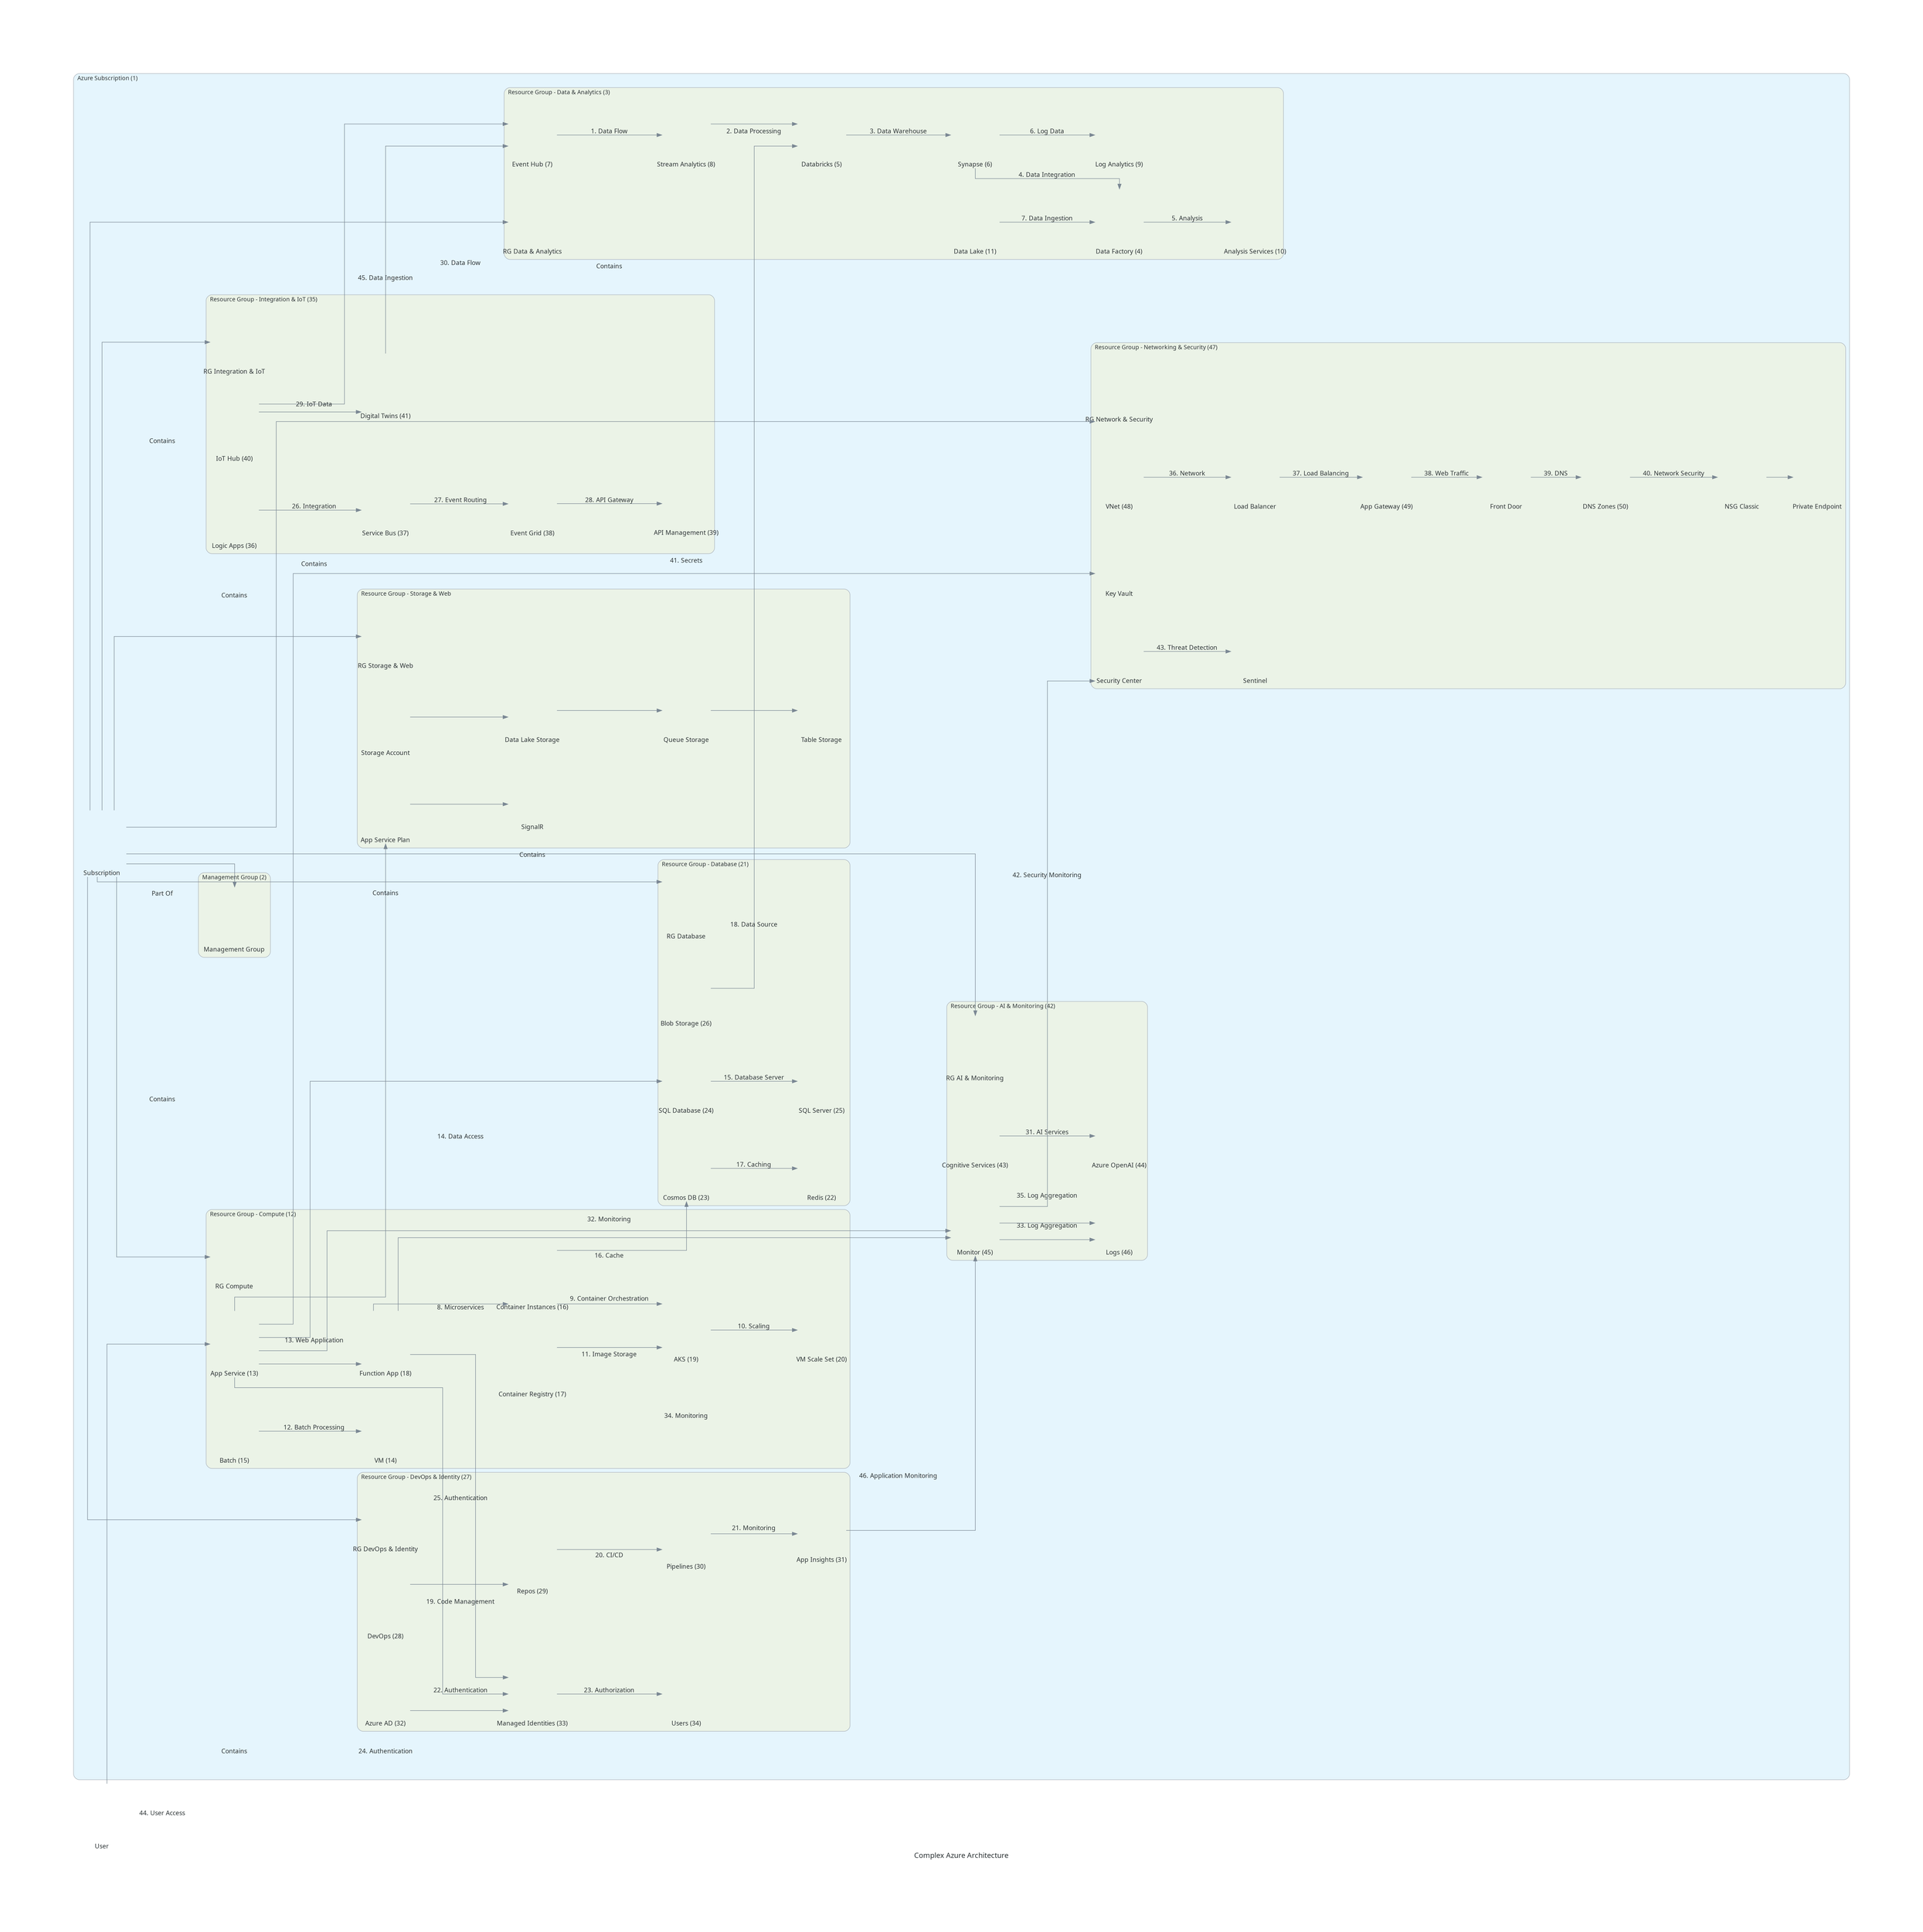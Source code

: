 digraph "Complex Azure Architecture" {
	graph [bb="0,0,3553.4,3813.9",
		fontcolor="#2D3436",
		fontname="Sans-Serif",
		fontsize=15,
		label="Complex Azure Architecture",
		lheight=0.27,
		lp="1776.7,13.75",
		lwidth=2.54,
		nodesep=0.60,
		pad=2.0,
		rankdir=LR,
		ranksep=0.75,
		splines=ortho
	];
	node [fixedsize=true,
		fontcolor="#2D3436",
		fontname="Sans-Serif",
		fontsize=13,
		height=1.4,
		imagescale=true,
		label="\N",
		labelloc=b,
		shape=box,
		style=rounded,
		width=1.4
	];
	edge [color="#7B8894"];
	subgraph "cluster_Azure Subscription (1)" {
		graph [bb="8,35.5,3545.4,3669.5",
			bgcolor="#E5F5FD",
			fontname="Sans-Serif",
			fontsize=12,
			label="Azure Subscription (1)",
			labeljust=l,
			lheight=0.22,
			lp="75.25,3657.6",
			lwidth=1.65,
			pencolor="#AEB6BE",
			rankdir=LR,
			shape=box,
			style=rounded
		];
		subgraph "cluster_Management Group (2)" {
			graph [bb="259.3,223.5,398.3,399.5",
				bgcolor="#EBF3E7",
				fontname="Sans-Serif",
				fontsize=12,
				label="Management Group (2)",
				labeljust=l,
				lheight=0.22,
				lp="328.8,387.62",
				lwidth=1.71,
				pencolor="#AEB6BE",
				rankdir=LR,
				shape=box,
				style=rounded
			];
			"5eeffd7f2e9d489698539afd286ab656"	[height=1.9,
				image="C:\Users\abhis\diagrams_env\Lib\site-packages\resources/azure/general\managementgroups.png",
				label="Management Group",
				pos="328.3,299.5",
				shape=none];
		}
		subgraph "cluster_Resource Group - Data & Analytics (3)" {
			graph [bb="850.8,43.5,2404.6,399.5",
				bgcolor="#EBF3E7",
				fontname="Sans-Serif",
				fontsize=12,
				label="Resource Group - Data & Analytics (3)",
				labeljust=l,
				lheight=0.22,
				lp="960.05,387.62",
				lwidth=2.81,
				pencolor="#AEB6BE",
				rankdir=LR,
				shape=box,
				style=rounded
			];
			"6a015b31cd8048268e634110b819281b"	[height=1.9,
				image="C:\Users\abhis\diagrams_env\Lib\site-packages\resources/azure/general\resourcegroups.png",
				label="RG Data & Analytics",
				pos="909.2,299.5",
				shape=none];
			"0bd6a5c5b1f34ac6b30264bef9ec9505"	[height=1.9,
				image="C:\Users\abhis\diagrams_env\Lib\site-packages\resources/azure/analytics\event-hubs.png",
				label="Event Hub (7)",
				pos="909.2,119.5",
				shape=none];
			"1df140cc80944f2bb24e5ca46af2c0f8"	[height=1.9,
				image="C:\Users\abhis\diagrams_env\Lib\site-packages\resources/azure/analytics\stream-analytics-jobs.png",
				label="Stream Analytics (8)",
				pos="1214,119.5",
				shape=none];
			"0bd6a5c5b1f34ac6b30264bef9ec9505" -> "1df140cc80944f2bb24e5ca46af2c0f8"	[dir=forward,
				fontcolor="#2D3436",
				fontname="Sans-Serif",
				fontsize=13,
				label="1. Data Flow",
				lp="1061.6,127.75",
				pos="e,1163.8,119.5 959.53,119.5 959.53,119.5 1152.3,119.5 1152.3,119.5"];
			"1a2ea01b66844848b2851ab3d9124cc0"	[height=1.9,
				image="C:\Users\abhis\diagrams_env\Lib\site-packages\resources/azure/analytics\databricks.png",
				label="Databricks (5)",
				pos="1484.3,119.5",
				shape=none];
			"1df140cc80944f2bb24e5ca46af2c0f8" -> "1a2ea01b66844848b2851ab3d9124cc0"	[dir=forward,
				fontcolor="#2D3436",
				fontname="Sans-Serif",
				fontsize=13,
				label="2. Data Processing",
				lp="1349.2,127.75",
				pos="e,1433.9,96.7 1264.2,96.7 1264.2,96.7 1422.4,96.7 1422.4,96.7"];
			"91307a62b503442491842aae35625b25"	[height=1.9,
				image="C:\Users\abhis\diagrams_env\Lib\site-packages\resources/azure/analytics\synapse-analytics.png",
				label="Synapse (6)",
				pos="1787.6,119.5",
				shape=none];
			"1a2ea01b66844848b2851ab3d9124cc0" -> "91307a62b503442491842aae35625b25"	[dir=forward,
				fontcolor="#2D3436",
				fontname="Sans-Serif",
				fontsize=13,
				label="3. Data Warehouse",
				lp="1636,127.75",
				pos="e,1737.4,119.5 1534.4,119.5 1534.4,119.5 1725.9,119.5 1725.9,119.5"];
			f7b45bdaa7974160b8c0826737481be1	[height=1.9,
				image="C:\Users\abhis\diagrams_env\Lib\site-packages\resources/azure/analytics\data-factories.png",
				label="Data Factory (4)",
				pos="2074.4,299.5",
				shape=none];
			"91307a62b503442491842aae35625b25" -> f7b45bdaa7974160b8c0826737481be1	[dir=forward,
				fontcolor="#2D3436",
				fontname="Sans-Serif",
				fontsize=13,
				label="4. Data Integration",
				lp="1931,217.75",
				pos="e,2074.4,231.29 1787.4,187.71 1787.4,200.27 1787.4,209.5 1787.4,209.5 1787.4,209.5 2074.4,209.5 2074.4,209.5 2074.4,209.5 2074.4,\
219.77 2074.4,219.77"];
			"641153bfa2454cb897f7d5d1f5d840f0"	[height=1.9,
				image="C:\Users\abhis\diagrams_env\Lib\site-packages\resources/azure/analytics\log-analytics-workspaces.png",
				label="Log Analytics (9)",
				pos="2074.4,119.5",
				shape=none];
			"91307a62b503442491842aae35625b25" -> "641153bfa2454cb897f7d5d1f5d840f0"	[dir=forward,
				fontcolor="#2D3436",
				fontname="Sans-Serif",
				fontsize=13,
				label="6. Log Data",
				lp="1931,127.75",
				pos="e,2024.2,119.5 1837.9,119.5 1837.9,119.5 2012.7,119.5 2012.7,119.5"];
			"24220b830b7641cca10c5394a391c20c"	[height=1.9,
				image="C:\Users\abhis\diagrams_env\Lib\site-packages\resources/azure/analytics\analysis-services.png",
				label="Analysis Services (10)",
				pos="2346.2,299.5",
				shape=none];
			f7b45bdaa7974160b8c0826737481be1 -> "24220b830b7641cca10c5394a391c20c"	[dir=forward,
				fontcolor="#2D3436",
				fontname="Sans-Serif",
				fontsize=13,
				label="5. Analysis",
				lp="2210.3,307.75",
				pos="e,2295.9,299.5 2124.6,299.5 2124.6,299.5 2284.4,299.5 2284.4,299.5"];
			b466bf0b6bdc41d09c16a7aaae88ab61	[height=1.9,
				image="C:\Users\abhis\diagrams_env\Lib\site-packages\resources/azure/database\data-lake.png",
				label="Data Lake (11)",
				pos="1787.6,299.5",
				shape=none];
			b466bf0b6bdc41d09c16a7aaae88ab61 -> f7b45bdaa7974160b8c0826737481be1	[dir=forward,
				fontcolor="#2D3436",
				fontname="Sans-Serif",
				fontsize=13,
				label="7. Data Ingestion",
				lp="1931,307.75",
				pos="e,2024.2,299.5 1837.9,299.5 1837.9,299.5 2012.7,299.5 2012.7,299.5"];
		}
		subgraph "cluster_Resource Group - Compute (12)" {
			graph [bb="269.9,2396.5,1542.7,2932.5",
				bgcolor="#EBF3E7",
				fontname="Sans-Serif",
				fontsize=12,
				label="Resource Group - Compute (12)",
				labeljust=l,
				lheight=0.22,
				lp="363.03,2920.6",
				lwidth=2.36,
				pencolor="#AEB6BE",
				rankdir=LR,
				shape=box,
				style=rounded
			];
			ccab4bc21dbb43df916ecad975999180	[height=1.9,
				image="C:\Users\abhis\diagrams_env\Lib\site-packages\resources/azure/general\resourcegroups.png",
				label="RG Compute",
				pos="328.3,2472.5",
				shape=none];
			"5e435d63ee3e40b7914177cb8aad2e73"	[height=1.9,
				image="C:\Users\abhis\diagrams_env\Lib\site-packages\resources/azure/compute\function-apps.png",
				label="Function App (18)",
				pos="623.68,2652.5",
				shape=none];
			"8ed81e6a59694cc7af0cf5d030514eff"	[height=1.9,
				image="C:\Users\abhis\diagrams_env\Lib\site-packages\resources/azure/compute\container-instances.png",
				label="Container Instances (16)",
				pos="909.2,2547.5",
				shape=none];
			"5e435d63ee3e40b7914177cb8aad2e73" -> "8ed81e6a59694cc7af0cf5d030514eff"	[dir=forward,
				fontcolor="#2D3436",
				fontname="Sans-Serif",
				fontsize=13,
				label="8. Microservices",
				lp="767.68,2608.8",
				pos="e,858.84,2600 674.06,2600 674.06,2600 847.32,2600 847.32,2600"];
			ef221b5354c74c78b23dc41d46257156	[height=1.9,
				image="C:\Users\abhis\diagrams_env\Lib\site-packages\resources/azure/compute\kubernetes-services.png",
				label="AKS (19)",
				pos="1214,2656.5",
				shape=none];
			"8ed81e6a59694cc7af0cf5d030514eff" -> ef221b5354c74c78b23dc41d46257156	[dir=forward,
				fontcolor="#2D3436",
				fontname="Sans-Serif",
				fontsize=13,
				label="9. Container Orchestration",
				lp="1061.6,2584.8",
				pos="e,1163.8,2602 959.53,2602 959.53,2602 1152.3,2602 1152.3,2602"];
			"69a2214d88d44d8b8ac9139289a5f357"	[height=1.9,
				image="C:\Users\abhis\diagrams_env\Lib\site-packages\resources/azure/compute\vm-scale-set.png",
				label="VM Scale Set (20)",
				pos="1484.3,2656.5",
				shape=none];
			ef221b5354c74c78b23dc41d46257156 -> "69a2214d88d44d8b8ac9139289a5f357"	[dir=forward,
				fontcolor="#2D3436",
				fontname="Sans-Serif",
				fontsize=13,
				label="10. Scaling",
				lp="1349.2,2664.8",
				pos="e,1433.9,2656.5 1264.2,2656.5 1264.2,2656.5 1422.4,2656.5 1422.4,2656.5"];
			ce76c3b03f454639a50007aac6dd6365	[height=1.9,
				image="C:\Users\abhis\diagrams_env\Lib\site-packages\resources/azure/compute\container-registries.png",
				label="Container Registry (17)",
				pos="909.2,2727.5",
				shape=none];
			ce76c3b03f454639a50007aac6dd6365 -> ef221b5354c74c78b23dc41d46257156	[dir=forward,
				fontcolor="#2D3436",
				fontname="Sans-Serif",
				fontsize=13,
				label="11. Image Storage",
				lp="1061.6,2706.8",
				pos="e,1163.8,2692 959.53,2692 959.53,2692 1152.3,2692 1152.3,2692"];
			"6edede6f7a554d529ee3bf806186eede"	[height=1.9,
				image="C:\Users\abhis\diagrams_env\Lib\site-packages\resources/azure/compute\batch-accounts.png",
				label="Batch (15)",
				pos="328.3,2832.5",
				shape=none];
			ab46d326373147f6ac60822c45f68681	[height=1.9,
				image="C:\Users\abhis\diagrams_env\Lib\site-packages\resources/azure/compute\automanaged-vm.png",
				label="VM (14)",
				pos="623.68,2832.5",
				shape=none];
			"6edede6f7a554d529ee3bf806186eede" -> ab46d326373147f6ac60822c45f68681	[dir=forward,
				fontcolor="#2D3436",
				fontname="Sans-Serif",
				fontsize=13,
				label="12. Batch Processing",
				lp="484.55,2840.8",
				pos="e,573.32,2832.5 378.41,2832.5 378.41,2832.5 561.81,2832.5 561.81,2832.5"];
			b037719955f54872907d1186edb80e38	[height=1.9,
				image="C:\Users\abhis\diagrams_env\Lib\site-packages\resources/azure/compute\app-services.png",
				label="App Service (13)",
				pos="328.3,2652.5",
				shape=none];
			b037719955f54872907d1186edb80e38 -> "5e435d63ee3e40b7914177cb8aad2e73"	[dir=forward,
				fontcolor="#2D3436",
				fontname="Sans-Serif",
				fontsize=13,
				label="13. Web Application",
				lp="484.55,2660.8",
				pos="e,573.32,2652.5 378.41,2652.5 378.41,2652.5 561.81,2652.5 561.81,2652.5"];
		}
		subgraph "cluster_Resource Group - Database (21)" {
			graph [bb="1155.6,1672.5,1542.7,2388.5",
				bgcolor="#EBF3E7",
				fontname="Sans-Serif",
				fontsize=12,
				label="Resource Group - Database (21)",
				labeljust=l,
				lheight=0.22,
				lp="1249.1,2376.6",
				lwidth=2.38,
				pencolor="#AEB6BE",
				rankdir=LR,
				shape=box,
				style=rounded
			];
			f15da9afc7c446b9ae5cf6e573c63983	[height=1.9,
				image="C:\Users\abhis\diagrams_env\Lib\site-packages\resources/azure/general\resourcegroups.png",
				label="RG Database",
				pos="1214,1748.5",
				shape=none];
			e8c11b4c5c8c4da7ab2ac45076986687	[height=1.9,
				image="C:\Users\abhis\diagrams_env\Lib\site-packages\resources/azure/database\sql-databases.png",
				label="SQL Database (24)",
				pos="1214,2108.5",
				shape=none];
			"82b41c2930334dd2b4cc98c84dc04da7"	[height=1.9,
				image="C:\Users\abhis\diagrams_env\Lib\site-packages\resources/azure/database\sql-servers.png",
				label="SQL Server (25)",
				pos="1484.3,2108.5",
				shape=none];
			e8c11b4c5c8c4da7ab2ac45076986687 -> "82b41c2930334dd2b4cc98c84dc04da7"	[dir=forward,
				fontcolor="#2D3436",
				fontname="Sans-Serif",
				fontsize=13,
				label="15. Database Server",
				lp="1349.2,2116.8",
				pos="e,1433.9,2108.5 1264.2,2108.5 1264.2,2108.5 1422.4,2108.5 1422.4,2108.5"];
			a46047ef69e044eca2e73adbbc5af04d	[height=1.9,
				image="C:\Users\abhis\diagrams_env\Lib\site-packages\resources/azure/database\cosmos-db.png",
				label="Cosmos DB (23)",
				pos="1214,2288.5",
				shape=none];
			"009ccc648370454dafccf2eb7d9f2b90"	[height=1.9,
				image="C:\Users\abhis\diagrams_env\Lib\site-packages\resources/azure/database\cache-for-redis.png",
				label="Redis (22)",
				pos="1484.3,2288.5",
				shape=none];
			a46047ef69e044eca2e73adbbc5af04d -> "009ccc648370454dafccf2eb7d9f2b90"	[dir=forward,
				fontcolor="#2D3436",
				fontname="Sans-Serif",
				fontsize=13,
				label="17. Caching",
				lp="1349.2,2296.8",
				pos="e,1433.9,2288.5 1264.2,2288.5 1264.2,2288.5 1422.4,2288.5 1422.4,2288.5"];
			"4701ad34429c4b77a4d0b98fc9522af4"	[height=1.9,
				image="C:\Users\abhis\diagrams_env\Lib\site-packages\resources/azure/database\blob-storage.png",
				label="Blob Storage (26)",
				pos="1214,1928.5",
				shape=none];
		}
		subgraph "cluster_Resource Group - DevOps & Identity (27)" {
			graph [bb="565.28,2940.5,1542.7,3476.5",
				bgcolor="#EBF3E7",
				fontname="Sans-Serif",
				fontsize=12,
				label="Resource Group - DevOps & Identity (27)",
				labeljust=l,
				lheight=0.22,
				lp="683.15,3464.6",
				lwidth=3.05,
				pencolor="#AEB6BE",
				rankdir=LR,
				shape=box,
				style=rounded
			];
			eb159617e6f44183bcfa074bcb73b1b9	[height=1.9,
				image="C:\Users\abhis\diagrams_env\Lib\site-packages\resources/azure/general\resourcegroups.png",
				label="RG DevOps & Identity",
				pos="623.68,3016.5",
				shape=none];
			"1b0248405ced45108eb41b17dccc57c5"	[height=1.9,
				image="C:\Users\abhis\diagrams_env\Lib\site-packages\resources/azure/devops\devops.png",
				label="DevOps (28)",
				pos="623.68,3196.5",
				shape=none];
			"33a023ffdee84b8c9696ab217466f525"	[height=1.9,
				image="C:\Users\abhis\diagrams_env\Lib\site-packages\resources/azure/devops\repos.png",
				label="Repos (29)",
				pos="909.2,3196.5",
				shape=none];
			"1b0248405ced45108eb41b17dccc57c5" -> "33a023ffdee84b8c9696ab217466f525"	[dir=forward,
				fontcolor="#2D3436",
				fontname="Sans-Serif",
				fontsize=13,
				label="19. Code Management",
				lp="767.68,3204.8",
				pos="e,858.84,3196.5 674.06,3196.5 674.06,3196.5 847.32,3196.5 847.32,3196.5"];
			"3d9d54542dba430587f364450a8edb01"	[height=1.9,
				image="C:\Users\abhis\diagrams_env\Lib\site-packages\resources/azure/devops\pipelines.png",
				label="Pipelines (30)",
				pos="1214,3191.5",
				shape=none];
			"33a023ffdee84b8c9696ab217466f525" -> "3d9d54542dba430587f364450a8edb01"	[dir=forward,
				fontcolor="#2D3436",
				fontname="Sans-Serif",
				fontsize=13,
				label="20. CI/CD",
				lp="1061.6,3201.8",
				pos="e,1163.8,3194 959.53,3194 959.53,3194 1152.3,3194 1152.3,3194"];
			"8bb865a3f6844026bc01ddb652f4e96f"	[height=1.9,
				image="C:\Users\abhis\diagrams_env\Lib\site-packages\resources/azure/devops\application-insights.png",
				label="App Insights (31)",
				pos="1484.3,3187.5",
				shape=none];
			"3d9d54542dba430587f364450a8edb01" -> "8bb865a3f6844026bc01ddb652f4e96f"	[dir=forward,
				fontcolor="#2D3436",
				fontname="Sans-Serif",
				fontsize=13,
				label="21. Monitoring",
				lp="1349.2,3197.8",
				pos="e,1433.9,3189.5 1264.2,3189.5 1264.2,3189.5 1422.4,3189.5 1422.4,3189.5"];
			"954d4c187c104e8f9a6d29a64c7a2085"	[height=1.9,
				image="C:\Users\abhis\diagrams_env\Lib\site-packages\resources/azure/identity\active-directory.png",
				label="Azure AD (32)",
				pos="623.68,3376.5",
				shape=none];
			f65877ce71c34e8c8202ddb731dad94b	[height=1.9,
				image="C:\Users\abhis\diagrams_env\Lib\site-packages\resources/azure/identity\managed-identities.png",
				label="Managed Identities (33)",
				pos="909.2,3376.5",
				shape=none];
			"954d4c187c104e8f9a6d29a64c7a2085" -> f65877ce71c34e8c8202ddb731dad94b	[dir=forward,
				fontcolor="#2D3436",
				fontname="Sans-Serif",
				fontsize=13,
				label="22. Authentication",
				lp="767.68,3384.8",
				pos="e,858.84,3399.3 674.06,3399.3 674.06,3399.3 847.32,3399.3 847.32,3399.3"];
			db19e05320454d498e078eb40c5f8ffe	[height=1.9,
				image="C:\Users\abhis\diagrams_env\Lib\site-packages\resources/azure/identity\users.png",
				label="Users (34)",
				pos="1214,3376.5",
				shape=none];
			f65877ce71c34e8c8202ddb731dad94b -> db19e05320454d498e078eb40c5f8ffe	[dir=forward,
				fontcolor="#2D3436",
				fontname="Sans-Serif",
				fontsize=13,
				label="23. Authorization",
				lp="1061.6,3384.8",
				pos="e,1163.8,3376.5 959.53,3376.5 959.53,3376.5 1152.3,3376.5 1152.3,3376.5"];
		}
		subgraph "cluster_Resource Group - Integration & IoT (35)" {
			graph [bb="269.9,407.5,1272.4,943.5",
				bgcolor="#EBF3E7",
				fontname="Sans-Serif",
				fontsize=12,
				label="Resource Group - Integration & IoT (35)",
				labeljust=l,
				lheight=0.22,
				lp="385.53,931.62",
				lwidth=2.99,
				pencolor="#AEB6BE",
				rankdir=LR,
				shape=box,
				style=rounded
			];
			d3a8ef50af564d50bf2433c3707d381d	[height=1.9,
				image="C:\Users\abhis\diagrams_env\Lib\site-packages\resources/azure/general\resourcegroups.png",
				label="RG Integration & IoT",
				pos="328.3,483.5",
				shape=none];
			ca964f7339ff4b84958b69aedab0ccbc	[height=1.9,
				image="C:\Users\abhis\diagrams_env\Lib\site-packages\resources/azure/integration\logic-apps.png",
				label="Logic Apps (36)",
				pos="328.3,843.5",
				shape=none];
			"9ad3ed09f2d74460968b7c428642b2e6"	[height=1.9,
				image="C:\Users\abhis\diagrams_env\Lib\site-packages\resources/azure/integration\service-bus.png",
				label="Service Bus (37)",
				pos="623.68,840.5",
				shape=none];
			ca964f7339ff4b84958b69aedab0ccbc -> "9ad3ed09f2d74460968b7c428642b2e6"	[dir=forward,
				fontcolor="#2D3436",
				fontname="Sans-Serif",
				fontsize=13,
				label="26. Integration",
				lp="484.55,849.75",
				pos="e,573.32,842 378.41,842 378.41,842 561.81,842 561.81,842"];
			"74fddd0be9cb4e41932851321e0dd1cc"	[height=1.9,
				image="C:\Users\abhis\diagrams_env\Lib\site-packages\resources/azure/integration\event-grid-topics.png",
				label="Event Grid (38)",
				pos="909.2,840.5",
				shape=none];
			"9ad3ed09f2d74460968b7c428642b2e6" -> "74fddd0be9cb4e41932851321e0dd1cc"	[dir=forward,
				fontcolor="#2D3436",
				fontname="Sans-Serif",
				fontsize=13,
				label="27. Event Routing",
				lp="767.68,848.75",
				pos="e,858.84,840.5 674.06,840.5 674.06,840.5 847.32,840.5 847.32,840.5"];
			cdecb22a053e44418ea1b59786005ffa	[height=1.9,
				image="C:\Users\abhis\diagrams_env\Lib\site-packages\resources/azure/integration\api-management.png",
				label="API Management (39)",
				pos="1214,840.5",
				shape=none];
			"74fddd0be9cb4e41932851321e0dd1cc" -> cdecb22a053e44418ea1b59786005ffa	[dir=forward,
				fontcolor="#2D3436",
				fontname="Sans-Serif",
				fontsize=13,
				label="28. API Gateway",
				lp="1061.6,848.75",
				pos="e,1163.8,840.5 959.53,840.5 959.53,840.5 1152.3,840.5 1152.3,840.5"];
			d97d73e5d5704e82a4bbf700ff0a7731	[height=1.9,
				image="C:\Users\abhis\diagrams_env\Lib\site-packages\resources/azure/iot\iot-hub.png",
				label="IoT Hub (40)",
				pos="328.3,663.5",
				shape=none];
			be5240899e3146deac7b863178a3f287	[height=1.9,
				image="C:\Users\abhis\diagrams_env\Lib\site-packages\resources/azure/iot\digital-twins.png",
				label="Digital Twins (41)",
				pos="623.68,572.5",
				shape=none];
			d97d73e5d5704e82a4bbf700ff0a7731 -> be5240899e3146deac7b863178a3f287	[dir=forward,
				fontcolor="#2D3436",
				fontname="Sans-Serif",
				fontsize=13,
				label="29. IoT Data",
				lp="484.55,625.75",
				pos="e,573.32,625.63 378.41,625.63 378.41,625.63 561.81,625.63 561.81,625.63"];
		}
		subgraph "cluster_Resource Group - AI & Monitoring (42)" {
			graph [bb="1729.2,3101.5,2132.8,3637.5",
				bgcolor="#EBF3E7",
				fontname="Sans-Serif",
				fontsize=12,
				label="Resource Group - AI & Monitoring (42)",
				labeljust=l,
				lheight=0.22,
				lp="1841.1,3625.6",
				lwidth=2.89,
				pencolor="#AEB6BE",
				rankdir=LR,
				shape=box,
				style=rounded
			];
			bee2e3d445d64858a51749ce9564a282	[height=1.9,
				image="C:\Users\abhis\diagrams_env\Lib\site-packages\resources/azure/general\resourcegroups.png",
				label="RG AI & Monitoring",
				pos="1787.6,3537.5",
				shape=none];
			"599f414263964e6bb8e240198e02dff1"	[height=1.9,
				image="C:\Users\abhis\diagrams_env\Lib\site-packages\resources/azure/ml\cognitive-services.png",
				label="Cognitive Services (43)",
				pos="1787.6,3357.5",
				shape=none];
			"69cc3740b8234e9590e964a50433d255"	[height=1.9,
				image="C:\Users\abhis\diagrams_env\Lib\site-packages\resources/azure/ml\azure-open-ai.png",
				label="Azure OpenAI (44)",
				pos="2074.4,3357.5",
				shape=none];
			"599f414263964e6bb8e240198e02dff1" -> "69cc3740b8234e9590e964a50433d255"	[dir=forward,
				fontcolor="#2D3436",
				fontname="Sans-Serif",
				fontsize=13,
				label="31. AI Services",
				lp="1931,3365.8",
				pos="e,2024.2,3357.5 1837.9,3357.5 1837.9,3357.5 2012.7,3357.5 2012.7,3357.5"];
			"3290567f130749a18e0dcb39910b85d7"	[height=1.9,
				image="C:\Users\abhis\diagrams_env\Lib\site-packages\resources/azure/monitor\monitor.png",
				label="Monitor (45)",
				pos="1787.6,3177.5",
				shape=none];
			"3f6f4afc3c83416dbe7bf0da6ccecb79"	[height=1.9,
				image="C:\Users\abhis\diagrams_env\Lib\site-packages\resources/azure/monitor\logs.png",
				label="Logs (46)",
				pos="2074.4,3177.5",
				shape=none];
			"3290567f130749a18e0dcb39910b85d7" -> "3f6f4afc3c83416dbe7bf0da6ccecb79"	[dir=forward,
				fontcolor="#2D3436",
				fontname="Sans-Serif",
				fontsize=13,
				label="33. Log Aggregation",
				lp="1931,3172.8",
				pos="e,2024.2,3154.7 1837.9,3154.7 1837.9,3154.7 2012.7,3154.7 2012.7,3154.7"];
			"3290567f130749a18e0dcb39910b85d7" -> "3f6f4afc3c83416dbe7bf0da6ccecb79"	[dir=forward,
				fontcolor="#2D3436",
				fontname="Sans-Serif",
				fontsize=13,
				label="35. Log Aggregation",
				lp="1931,3237.8",
				pos="e,2024.2,3200.3 1837.9,3200.3 1837.9,3200.3 2012.7,3200.3 2012.7,3200.3"];
		}
		subgraph "cluster_Resource Group - Networking & Security (47)" {
			graph [bb="2016,1207.5,3537.4,1923.5",
				bgcolor="#EBF3E7",
				fontname="Sans-Serif",
				fontsize=12,
				label="Resource Group - Networking & Security (47)",
				labeljust=l,
				lheight=0.22,
				lp="2144.8,1911.6",
				lwidth=3.35,
				pencolor="#AEB6BE",
				rankdir=LR,
				shape=box,
				style=rounded
			];
			"852ef8352c52407ba884011e0f3c84ac"	[height=1.9,
				image="C:\Users\abhis\diagrams_env\Lib\site-packages\resources/azure/general\resourcegroups.png",
				label="RG Network & Security",
				pos="2074.4,1283.5",
				shape=none];
			e43acfbc6d554c0991f164fb816aec99	[height=1.9,
				image="C:\Users\abhis\diagrams_env\Lib\site-packages\resources/azure/network\virtual-networks.png",
				label="VNet (48)",
				pos="2074.4,1463.5",
				shape=none];
			c472d312aea04f9eb761b22c9fbba844	[height=1.9,
				image="C:\Users\abhis\diagrams_env\Lib\site-packages\resources/azure/network\load-balancers.png",
				label="Load Balancer",
				pos="2346.2,1463.5",
				shape=none];
			e43acfbc6d554c0991f164fb816aec99 -> c472d312aea04f9eb761b22c9fbba844	[dir=forward,
				fontcolor="#2D3436",
				fontname="Sans-Serif",
				fontsize=13,
				label="36. Network",
				lp="2210.3,1471.8",
				pos="e,2295.9,1463.5 2124.6,1463.5 2124.6,1463.5 2284.4,1463.5 2284.4,1463.5"];
			deacf2e5219a4d3b8b98a289cd4c411e	[height=1.9,
				image="C:\Users\abhis\diagrams_env\Lib\site-packages\resources/azure/network\application-gateway.png",
				label="App Gateway (49)",
				pos="2609,1463.5",
				shape=none];
			c472d312aea04f9eb761b22c9fbba844 -> deacf2e5219a4d3b8b98a289cd4c411e	[dir=forward,
				fontcolor="#2D3436",
				fontname="Sans-Serif",
				fontsize=13,
				label="37. Load Balancing",
				lp="2477.6,1471.8",
				pos="e,2558.8,1463.5 2396.6,1463.5 2396.6,1463.5 2547.3,1463.5 2547.3,1463.5"];
			b3151c87d06c4cd5a3e1d5227c503c57	[height=1.9,
				image="C:\Users\abhis\diagrams_env\Lib\site-packages\resources/azure/network\front-doors.png",
				label="Front Door",
				pos="2847.8,1463.5",
				shape=none];
			deacf2e5219a4d3b8b98a289cd4c411e -> b3151c87d06c4cd5a3e1d5227c503c57	[dir=forward,
				fontcolor="#2D3436",
				fontname="Sans-Serif",
				fontsize=13,
				label="38. Web Traffic",
				lp="2728.4,1471.8",
				pos="e,2797.5,1463.5 2659.4,1463.5 2659.4,1463.5 2786,1463.5 2786,1463.5"];
			a61242f32c0e4ad3ae76010670413cb2	[height=1.9,
				image="C:\Users\abhis\diagrams_env\Lib\site-packages\resources/azure/network\dns-zones.png",
				label="DNS Zones (50)",
				pos="3049.1,1463.5",
				shape=none];
			b3151c87d06c4cd5a3e1d5227c503c57 -> a61242f32c0e4ad3ae76010670413cb2	[dir=forward,
				fontcolor="#2D3436",
				fontname="Sans-Serif",
				fontsize=13,
				label="39. DNS",
				lp="2948.5,1471.8",
				pos="e,2998.8,1463.5 2898.1,1463.5 2898.1,1463.5 2987.3,1463.5 2987.3,1463.5"];
			"36d2fbd6818e4ff58b60f0d522511ffd"	[height=1.9,
				image="C:\Users\abhis\diagrams_env\Lib\site-packages\resources/azure/network\network-security-groups-classic.png",
				label="NSG Classic",
				pos="3323.2,1463.5",
				shape=none];
			a61242f32c0e4ad3ae76010670413cb2 -> "36d2fbd6818e4ff58b60f0d522511ffd"	[dir=forward,
				fontcolor="#2D3436",
				fontname="Sans-Serif",
				fontsize=13,
				label="40. Network Security",
				lp="3186.1,1471.8",
				pos="e,3273.2,1463.5 3099.4,1463.5 3099.4,1463.5 3261.7,1463.5 3261.7,1463.5"];
			"761b86acd51349ceb16015e03fce5337"	[height=1.9,
				image="C:\Users\abhis\diagrams_env\Lib\site-packages\resources/azure/network\private-endpoint.png",
				label="Private Endpoint",
				pos="3479,1463.5",
				shape=none];
			"36d2fbd6818e4ff58b60f0d522511ffd" -> "761b86acd51349ceb16015e03fce5337"	[dir=forward,
				fontcolor="#2D3436",
				fontname="Sans-Serif",
				fontsize=13,
				pos="e,3428.6,1463.5 3373.3,1463.5 3373.3,1463.5 3417.1,1463.5 3417.1,1463.5"];
			d7cb5d6b79e0452eadefae1a4a14a49d	[height=1.9,
				image="C:\Users\abhis\diagrams_env\Lib\site-packages\resources/azure/security\key-vaults.png",
				label="Key Vault",
				pos="2074.4,1643.5",
				shape=none];
			"9d44e08540d143a9b781887321d99304"	[height=1.9,
				image="C:\Users\abhis\diagrams_env\Lib\site-packages\resources/azure/security\security-center.png",
				label="Security Center",
				pos="2074.4,1823.5",
				shape=none];
			ce344d340aa042d3b0b13323fd28894c	[height=1.9,
				image="C:\Users\abhis\diagrams_env\Lib\site-packages\resources/azure/security\sentinel.png",
				label=Sentinel,
				pos="2346.2,1823.5",
				shape=none];
			"9d44e08540d143a9b781887321d99304" -> ce344d340aa042d3b0b13323fd28894c	[dir=forward,
				fontcolor="#2D3436",
				fontname="Sans-Serif",
				fontsize=13,
				label="43. Threat Detection",
				lp="2210.3,1831.8",
				pos="e,2295.9,1823.5 2124.6,1823.5 2124.6,1823.5 2284.4,1823.5 2284.4,1823.5"];
		}
		subgraph "cluster_Resource Group - Storage & Web" {
			graph [bb="565.28,1033.5,1542.7,1569.5",
				bgcolor="#EBF3E7",
				fontname="Sans-Serif",
				fontsize=12,
				label="Resource Group - Storage & Web",
				labeljust=l,
				lheight=0.22,
				lp="661.4,1557.6",
				lwidth=2.45,
				pencolor="#AEB6BE",
				rankdir=LR,
				shape=box,
				style=rounded
			];
			"68903fd3821e47269102199ff825d8fd"	[height=1.9,
				image="C:\Users\abhis\diagrams_env\Lib\site-packages\resources/azure/general\resourcegroups.png",
				label="RG Storage & Web",
				pos="623.68,1109.5",
				shape=none];
			"08820886e2f848cd8eecf426adf0a32e"	[height=1.9,
				image="C:\Users\abhis\diagrams_env\Lib\site-packages\resources/azure/storage\storage-accounts.png",
				label="Storage Account",
				pos="623.68,1289.5",
				shape=none];
			"5c2d89039efc4aacaed8cde8d5ce75a6"	[height=1.9,
				image="C:\Users\abhis\diagrams_env\Lib\site-packages\resources/azure/storage\data-lake-storage.png",
				label="Data Lake Storage",
				pos="909.2,1289.5",
				shape=none];
			"08820886e2f848cd8eecf426adf0a32e" -> "5c2d89039efc4aacaed8cde8d5ce75a6"	[dir=forward,
				fontcolor="#2D3436",
				fontname="Sans-Serif",
				fontsize=13,
				pos="e,858.84,1289.5 674.06,1289.5 674.06,1289.5 847.32,1289.5 847.32,1289.5"];
			"0d6f6c46995b4cb6b1fc590219e4d108"	[height=1.9,
				image="C:\Users\abhis\diagrams_env\Lib\site-packages\resources/azure/storage\queues-storage.png",
				label="Queue Storage",
				pos="1214,1289.5",
				shape=none];
			"5c2d89039efc4aacaed8cde8d5ce75a6" -> "0d6f6c46995b4cb6b1fc590219e4d108"	[dir=forward,
				fontcolor="#2D3436",
				fontname="Sans-Serif",
				fontsize=13,
				pos="e,1163.8,1289.5 959.53,1289.5 959.53,1289.5 1152.3,1289.5 1152.3,1289.5"];
			"47be6df18b514b87ae1299e431c47873"	[height=1.9,
				image="C:\Users\abhis\diagrams_env\Lib\site-packages\resources/azure/storage\table-storage.png",
				label="Table Storage",
				pos="1484.3,1289.5",
				shape=none];
			"0d6f6c46995b4cb6b1fc590219e4d108" -> "47be6df18b514b87ae1299e431c47873"	[dir=forward,
				fontcolor="#2D3436",
				fontname="Sans-Serif",
				fontsize=13,
				pos="e,1433.9,1289.5 1264.2,1289.5 1264.2,1289.5 1422.4,1289.5 1422.4,1289.5"];
			"498b5e135e2541a4acfd7c729d5fe27c"	[height=1.9,
				image="C:\Users\abhis\diagrams_env\Lib\site-packages\resources/azure/web\app-service-plans.png",
				label="App Service Plan",
				pos="623.68,1469.5",
				shape=none];
			"2c48a3393b764840861e4addf3ea0eaf"	[height=1.9,
				image="C:\Users\abhis\diagrams_env\Lib\site-packages\resources/azure/web\signalr.png",
				label=SignalR,
				pos="909.2,1469.5",
				shape=none];
			"498b5e135e2541a4acfd7c729d5fe27c" -> "2c48a3393b764840861e4addf3ea0eaf"	[dir=forward,
				fontcolor="#2D3436",
				fontname="Sans-Serif",
				fontsize=13,
				pos="e,858.84,1469.5 674.06,1469.5 674.06,1469.5 847.32,1469.5 847.32,1469.5"];
		}
		"8d4c5d8326c24b2794d9e20e1a8e2a87"	[height=1.9,
			image="C:\Users\abhis\diagrams_env\Lib\site-packages\resources/azure/general\subscriptions.png",
			label=Subscription,
			pos="66.4,1126.5",
			shape=none];
		"8d4c5d8326c24b2794d9e20e1a8e2a87" -> "5eeffd7f2e9d489698539afd286ab656"	[dir=forward,
			fontcolor="#2D3436",
			fontname="Sans-Serif",
			fontsize=13,
			label="Part Of",
			lp="188.05,459.75",
			pos="e,277.99,299.5 41.35,1058.1 41.35,859.98 41.35,299.5 41.35,299.5 41.35,299.5 266.48,299.5 266.48,299.5"];
		"8d4c5d8326c24b2794d9e20e1a8e2a87" -> "6a015b31cd8048268e634110b819281b"	[dir=forward,
			fontcolor="#2D3436",
			fontname="Sans-Serif",
			fontsize=13,
			label=Contains,
			lp="484.55,1002.8",
			pos="e,909.35,367.73 91.35,1058.2 91.35,950.23 91.35,752 91.35,752 91.35,752 909.35,752 909.35,752 909.35,752 909.35,379.25 909.35,379.25"];
		"8d4c5d8326c24b2794d9e20e1a8e2a87" -> ccab4bc21dbb43df916ecad975999180	[dir=forward,
			fontcolor="#2D3436",
			fontname="Sans-Serif",
			fontsize=13,
			label=Contains,
			lp="188.05,2082.8",
			pos="e,328.35,2404.4 116.6,1189.2 192.66,1189.2 328.35,1189.2 328.35,1189.2 328.35,1189.2 328.35,2392.9 328.35,2392.9"];
		"8d4c5d8326c24b2794d9e20e1a8e2a87" -> f15da9afc7c446b9ae5cf6e573c63983	[dir=forward,
			fontcolor="#2D3436",
			fontname="Sans-Serif",
			fontsize=13,
			label=Contains,
			lp="623.68,1661.8",
			pos="e,1163.6,1748.5 76.35,1194.8 76.35,1356.4 76.35,1748.5 76.35,1748.5 76.35,1748.5 1152.1,1748.5 1152.1,1748.5"];
		"8d4c5d8326c24b2794d9e20e1a8e2a87" -> eb159617e6f44183bcfa074bcb73b1b9	[dir=forward,
			fontcolor="#2D3436",
			fontname="Sans-Serif",
			fontsize=13,
			label=Contains,
			lp="328.3,3545.8",
			pos="e,573.33,3016.5 56.35,1194.9 56.35,1533.7 56.35,3016.5 56.35,3016.5 56.35,3016.5 561.82,3016.5 561.82,3016.5"];
		"8d4c5d8326c24b2794d9e20e1a8e2a87" -> d3a8ef50af564d50bf2433c3707d381d	[dir=forward,
			fontcolor="#2D3436",
			fontname="Sans-Serif",
			fontsize=13,
			label=Contains,
			lp="188.05,827.75",
			pos="e,278.1,483.5 66.35,1058.3 66.35,892.81 66.35,483.5 66.35,483.5 66.35,483.5 266.59,483.5 266.59,483.5"];
		"8d4c5d8326c24b2794d9e20e1a8e2a87" -> bee2e3d445d64858a51749ce9564a282	[dir=forward,
			fontcolor="#2D3436",
			fontname="Sans-Serif",
			fontsize=13,
			label=Contains,
			lp="909.2,3629.8",
			pos="e,1737.5,3537.5 36.35,1194.8 36.35,1587.1 36.35,3537.5 36.35,3537.5 36.35,3537.5 1726,3537.5 1726,3537.5"];
		"8d4c5d8326c24b2794d9e20e1a8e2a87" -> "852ef8352c52407ba884011e0f3c84ac"	[dir=forward,
			fontcolor="#2D3436",
			fontname="Sans-Serif",
			fontsize=13,
			label=Contains,
			lp="1061.6,1005.8",
			pos="e,2074.4,1215.2 116.79,1183.6 427.91,1183.6 2074.4,1183.6 2074.4,1183.6 2074.4,1183.6 2074.4,1203.7 2074.4,1203.7"];
		"8d4c5d8326c24b2794d9e20e1a8e2a87" -> "68903fd3821e47269102199ff825d8fd"	[dir=forward,
			fontcolor="#2D3436",
			fontname="Sans-Serif",
			fontsize=13,
			label=Contains,
			lp="328.3,1134.8",
			pos="e,573.64,1118 116.34,1118 116.34,1118 562.13,1118 562.13,1118"];
		"5e435d63ee3e40b7914177cb8aad2e73" -> f65877ce71c34e8c8202ddb731dad94b	[dir=forward,
			fontcolor="#2D3436",
			fontname="Sans-Serif",
			fontsize=13,
			label="25. Authentication",
			lp="767.68,3076.8",
			pos="e,858.92,3353.7 673.96,2700.3 703.6,2700.3 735.35,2700.3 735.35,2700.3 735.35,2700.3 735.35,3353.7 735.35,3353.7 735.35,3353.7 847.4,\
3353.7 847.4,3353.7"];
		"5e435d63ee3e40b7914177cb8aad2e73" -> "3290567f130749a18e0dcb39910b85d7"	[dir=forward,
			fontcolor="#2D3436",
			fontname="Sans-Serif",
			fontsize=13,
			label="34. Monitoring",
			lp="1214,2868.8",
			pos="e,1737.5,3112.4 673.91,2679.7 725.2,2679.7 797.35,2679.7 797.35,2679.7 797.35,2679.7 797.35,3112.4 797.35,3112.4 797.35,3112.4 1726,\
3112.4 1726,3112.4"];
		"8ed81e6a59694cc7af0cf5d030514eff" -> a46047ef69e044eca2e73adbbc5af04d	[dir=forward,
			fontcolor="#2D3436",
			fontname="Sans-Serif",
			fontsize=13,
			label="16. Cache",
			lp="1061.6,2407.8",
			pos="e,1214.4,2356.8 959.59,2533.6 1046.3,2533.6 1214.4,2533.6 1214.4,2533.6 1214.4,2533.6 1214.4,2368.3 1214.4,2368.3"];
		b037719955f54872907d1186edb80e38 -> e8c11b4c5c8c4da7ab2ac45076986687	[dir=forward,
			fontcolor="#2D3436",
			fontname="Sans-Serif",
			fontsize=13,
			label="14. Data Access",
			lp="767.68,2293.8",
			pos="e,1163.7,2108.5 378.43,2629.7 409.43,2629.7 443.35,2629.7 443.35,2629.7 443.35,2629.7 443.35,2108.5 443.35,2108.5 443.35,2108.5 \
1152.2,2108.5 1152.2,2108.5"];
		b037719955f54872907d1186edb80e38 -> f65877ce71c34e8c8202ddb731dad94b	[dir=forward,
			fontcolor="#2D3436",
			fontname="Sans-Serif",
			fontsize=13,
			label="24. Authentication",
			lp="623.68,3538.8",
			pos="e,909.35,3308.2 378.42,2698.1 421.37,2698.1 476.35,2698.1 476.35,2698.1 476.35,2698.1 476.35,3298.6 476.35,3298.6 476.35,3298.6 \
909.35,3298.6 909.35,3298.6 909.35,3298.6 909.35,3299.6 909.35,3299.6"];
		b037719955f54872907d1186edb80e38 -> "3290567f130749a18e0dcb39910b85d7"	[dir=forward,
			fontcolor="#2D3436",
			fontname="Sans-Serif",
			fontsize=13,
			label="32. Monitoring",
			lp="1061.6,3542.8",
			pos="e,1737.5,3115.8 378.45,2675.3 431.73,2675.3 508.35,2675.3 508.35,2675.3 508.35,2675.3 508.35,3115.8 508.35,3115.8 508.35,3115.8 \
1725.9,3115.8 1725.9,3115.8"];
		b037719955f54872907d1186edb80e38 -> d7cb5d6b79e0452eadefae1a4a14a49d	[dir=forward,
			fontcolor="#2D3436",
			fontname="Sans-Serif",
			fontsize=13,
			label="41. Secrets",
			lp="1214,1628.8",
			pos="e,2024.2,1627.6 378.53,2606.9 396.02,2606.9 411.35,2606.9 411.35,2606.9 411.35,2606.9 411.35,1627.6 411.35,1627.6 411.35,1627.6 \
2012.7,1627.6 2012.7,1627.6"];
		b037719955f54872907d1186edb80e38 -> "498b5e135e2541a4acfd7c729d5fe27c"	[dir=forward,
			fontcolor="#2D3436",
			fontname="Sans-Serif",
			fontsize=13,
			pos="e,623.35,1537.9 328.35,2584.3 328.35,2571.7 328.35,2562.5 328.35,2562.5 328.35,2562.5 623.35,2562.5 623.35,2562.5 623.35,2562.5 \
623.35,1549.4 623.35,1549.4"];
		"4701ad34429c4b77a4d0b98fc9522af4" -> "1a2ea01b66844848b2851ab3d9124cc0"	[dir=forward,
			fontcolor="#2D3436",
			fontname="Sans-Serif",
			fontsize=13,
			label="18. Data Source",
			lp="1349.2,1628.8",
			pos="e,1434,142.3 1264.4,1870.7 1302.9,1870.7 1349.4,1870.7 1349.4,1870.7 1349.4,1870.7 1349.4,142.3 1349.4,142.3 1349.4,142.3 1422.5,\
142.3 1422.5,142.3"];
		"8bb865a3f6844026bc01ddb652f4e96f" -> "3290567f130749a18e0dcb39910b85d7"	[dir=forward,
			fontcolor="#2D3436",
			fontname="Sans-Serif",
			fontsize=13,
			label="46. Application Monitoring",
			lp="1636,3186.8",
			pos="e,1737.4,3182.5 1534.4,3182.5 1534.4,3182.5 1725.9,3182.5 1725.9,3182.5"];
		d97d73e5d5704e82a4bbf700ff0a7731 -> "0bd6a5c5b1f34ac6b30264bef9ec9505"	[dir=forward,
			fontcolor="#2D3436",
			fontname="Sans-Serif",
			fontsize=13,
			label="45. Data Ingestion",
			lp="623.68,206.75",
			pos="e,859.07,96.7 378.55,610.37 441.26,610.37 540.35,610.37 540.35,610.37 540.35,610.37 540.35,96.7 540.35,96.7 540.35,96.7 847.56,96.7 \
847.56,96.7"];
		be5240899e3146deac7b863178a3f287 -> "0bd6a5c5b1f34ac6b30264bef9ec9505"	[dir=forward,
			fontcolor="#2D3436",
			fontname="Sans-Serif",
			fontsize=13,
			label="30. Data Flow",
			lp="767.68,501.75",
			pos="e,859.08,142.3 623.35,504.33 623.35,383.03 623.35,142.3 623.35,142.3 623.35,142.3 847.57,142.3 847.57,142.3"];
		"3290567f130749a18e0dcb39910b85d7" -> "9d44e08540d143a9b781887321d99304"	[dir=forward,
			fontcolor="#2D3436",
			fontname="Sans-Serif",
			fontsize=13,
			label="42. Security Monitoring",
			lp="1931,2469.8",
			pos="e,2024.1,1881.3 1787.4,3109.2 1787.4,2841.8 1787.4,1881.3 1787.4,1881.3 1787.4,1881.3 2012.6,1881.3 2012.6,1881.3"];
	}
	"48060546f4f64e22b053399648fc6ab7"	[height=1.9,
		image="C:\Users\abhis\diagrams_env\Lib\site-packages\resources/azure/general\usericon.png",
		label=User,
		pos="66.4,3745.5",
		shape=none];
	"48060546f4f64e22b053399648fc6ab7" -> b037719955f54872907d1186edb80e38	[dir=forward,
		fontcolor="#2D3436",
		fontname="Sans-Serif",
		fontsize=13,
		label="44. User Access",
		lp="188.05,3753.8",
		pos="e,277.97,2652.5 96.35,3677.1 96.35,3437.8 96.35,2652.5 96.35,2652.5 96.35,2652.5 266.46,2652.5 266.46,2652.5"];
}
